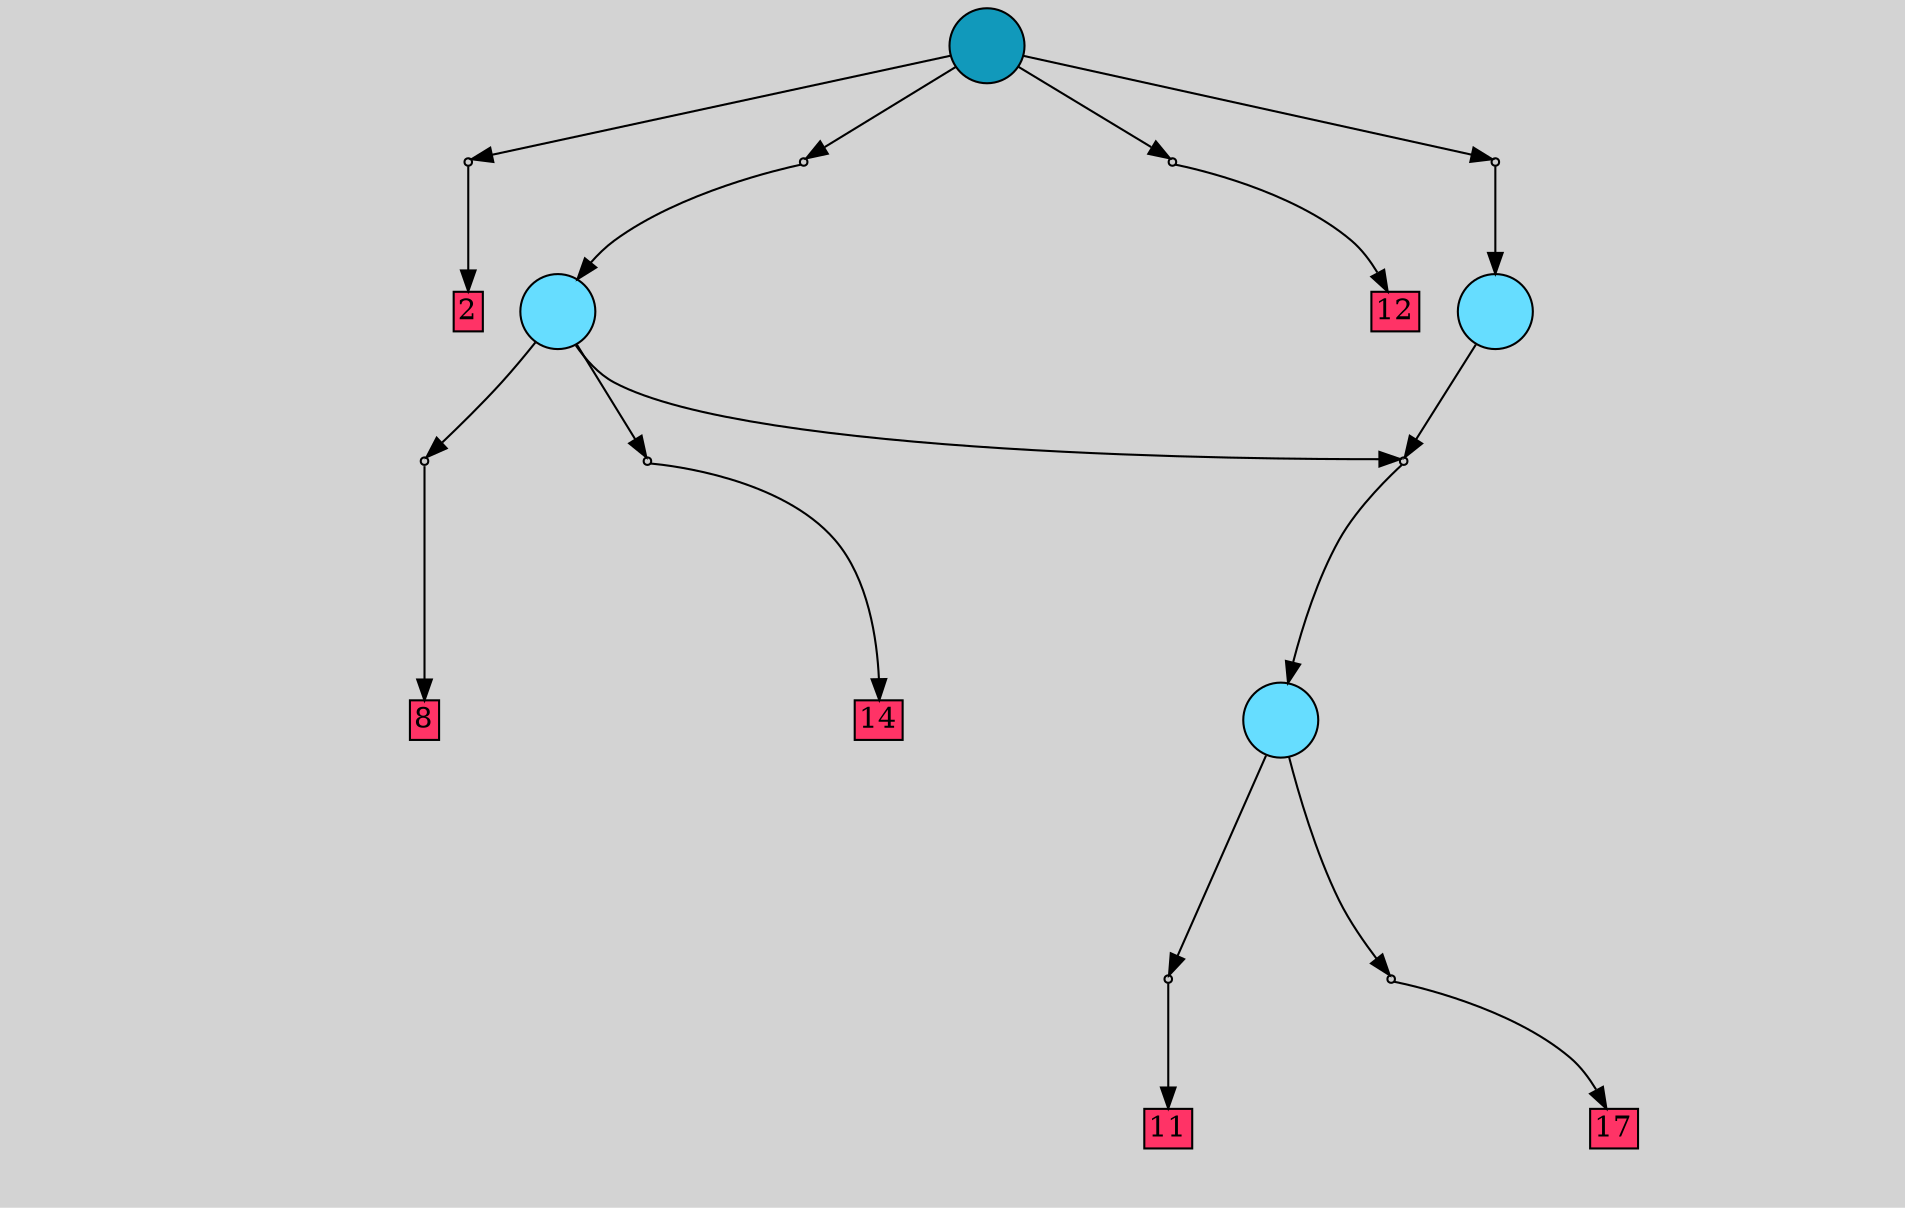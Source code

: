 digraph{
	graph[pad = "0.212, 0.055" bgcolor = lightgray]
	node[shape=circle style = filled label = ""]
		T0 [fillcolor="#66ddff"]
		T1 [fillcolor="#66ddff"]
		T2 [fillcolor="#66ddff"]
		T3 [fillcolor="#1199bb"]
		P0 [fillcolor="#cccccc" shape=point] //
		I0 [shape=box style=invis label="3|5&1|1251#1|1278&#92;n1|0&1|633#0|693&#92;n"]
		P0 -> I0[style=invis]
		A0 [fillcolor="#ff3366" shape=box margin=0.03 width=0 height=0 label="11"]
		T0 -> P0 -> A0
		P1 [fillcolor="#cccccc" shape=point] //
		I1 [shape=box style=invis label="7|7&1|754#1|831&#92;n5|1&0|1047#1|888&#92;n1|5&1|1163#0|713&#92;n1|0&1|813#0|1301&#92;n"]
		P1 -> I1[style=invis]
		A1 [fillcolor="#ff3366" shape=box margin=0.03 width=0 height=0 label="17"]
		T0 -> P1 -> A1
		P2 [fillcolor="#cccccc" shape=point] //
		I2 [shape=box style=invis label="5|1&1|150#1|65&#92;n0|2&1|329#0|57&#92;n1|5&0|746#0|1120&#92;n1|0&0|1245#1|1084&#92;n"]
		P2 -> I2[style=invis]
		T1 -> P2 -> T0
		P3 [fillcolor="#cccccc" shape=point] //
		I3 [shape=box style=invis label="3|5&1|1251#1|1278&#92;n1|0&1|633#0|693&#92;n"]
		P3 -> I3[style=invis]
		A2 [fillcolor="#ff3366" shape=box margin=0.03 width=0 height=0 label="8"]
		T2 -> P3 -> A2
		T2 -> P2
		P4 [fillcolor="#cccccc" shape=point] //
		I4 [shape=box style=invis label="2|2&1|768#1|701&#92;n4|0&1|373#1|345&#92;n7|1&0|818#0|662&#92;n2|2&0|1273#0|1040&#92;n5|5&0|1298#1|744&#92;n1|4&0|842#0|613&#92;n7|1&0|1076#1|311&#92;n0|5&1|701#0|9&#92;n1|0&1|713#1|911&#92;n7|0&0|992#1|1109&#92;n3|0&0|296#0|293&#92;n"]
		P4 -> I4[style=invis]
		A3 [fillcolor="#ff3366" shape=box margin=0.03 width=0 height=0 label="14"]
		T2 -> P4 -> A3
		P5 [fillcolor="#cccccc" shape=point] //
		I5 [shape=box style=invis label="2|0&1|965#1|750&#92;n"]
		P5 -> I5[style=invis]
		A4 [fillcolor="#ff3366" shape=box margin=0.03 width=0 height=0 label="2"]
		T3 -> P5 -> A4
		P6 [fillcolor="#cccccc" shape=point] //
		I6 [shape=box style=invis label="5|1&1|150#1|65&#92;n0|2&1|329#0|57&#92;n1|5&0|746#0|1120&#92;n1|0&0|1245#1|1084&#92;n"]
		P6 -> I6[style=invis]
		T3 -> P6 -> T2
		P7 [fillcolor="#cccccc" shape=point] //
		I7 [shape=box style=invis label="7|1&1|815#0|337&#92;n0|2&0|1097#1|373&#92;n2|0&0|586#1|372&#92;n"]
		P7 -> I7[style=invis]
		A5 [fillcolor="#ff3366" shape=box margin=0.03 width=0 height=0 label="12"]
		T3 -> P7 -> A5
		P8 [fillcolor="#cccccc" shape=point] //
		I8 [shape=box style=invis label="7|7&1|566#1|784&#92;n1|0&1|588#0|15&#92;n"]
		P8 -> I8[style=invis]
		T3 -> P8 -> T1
		{ rank= same T3 }
}

